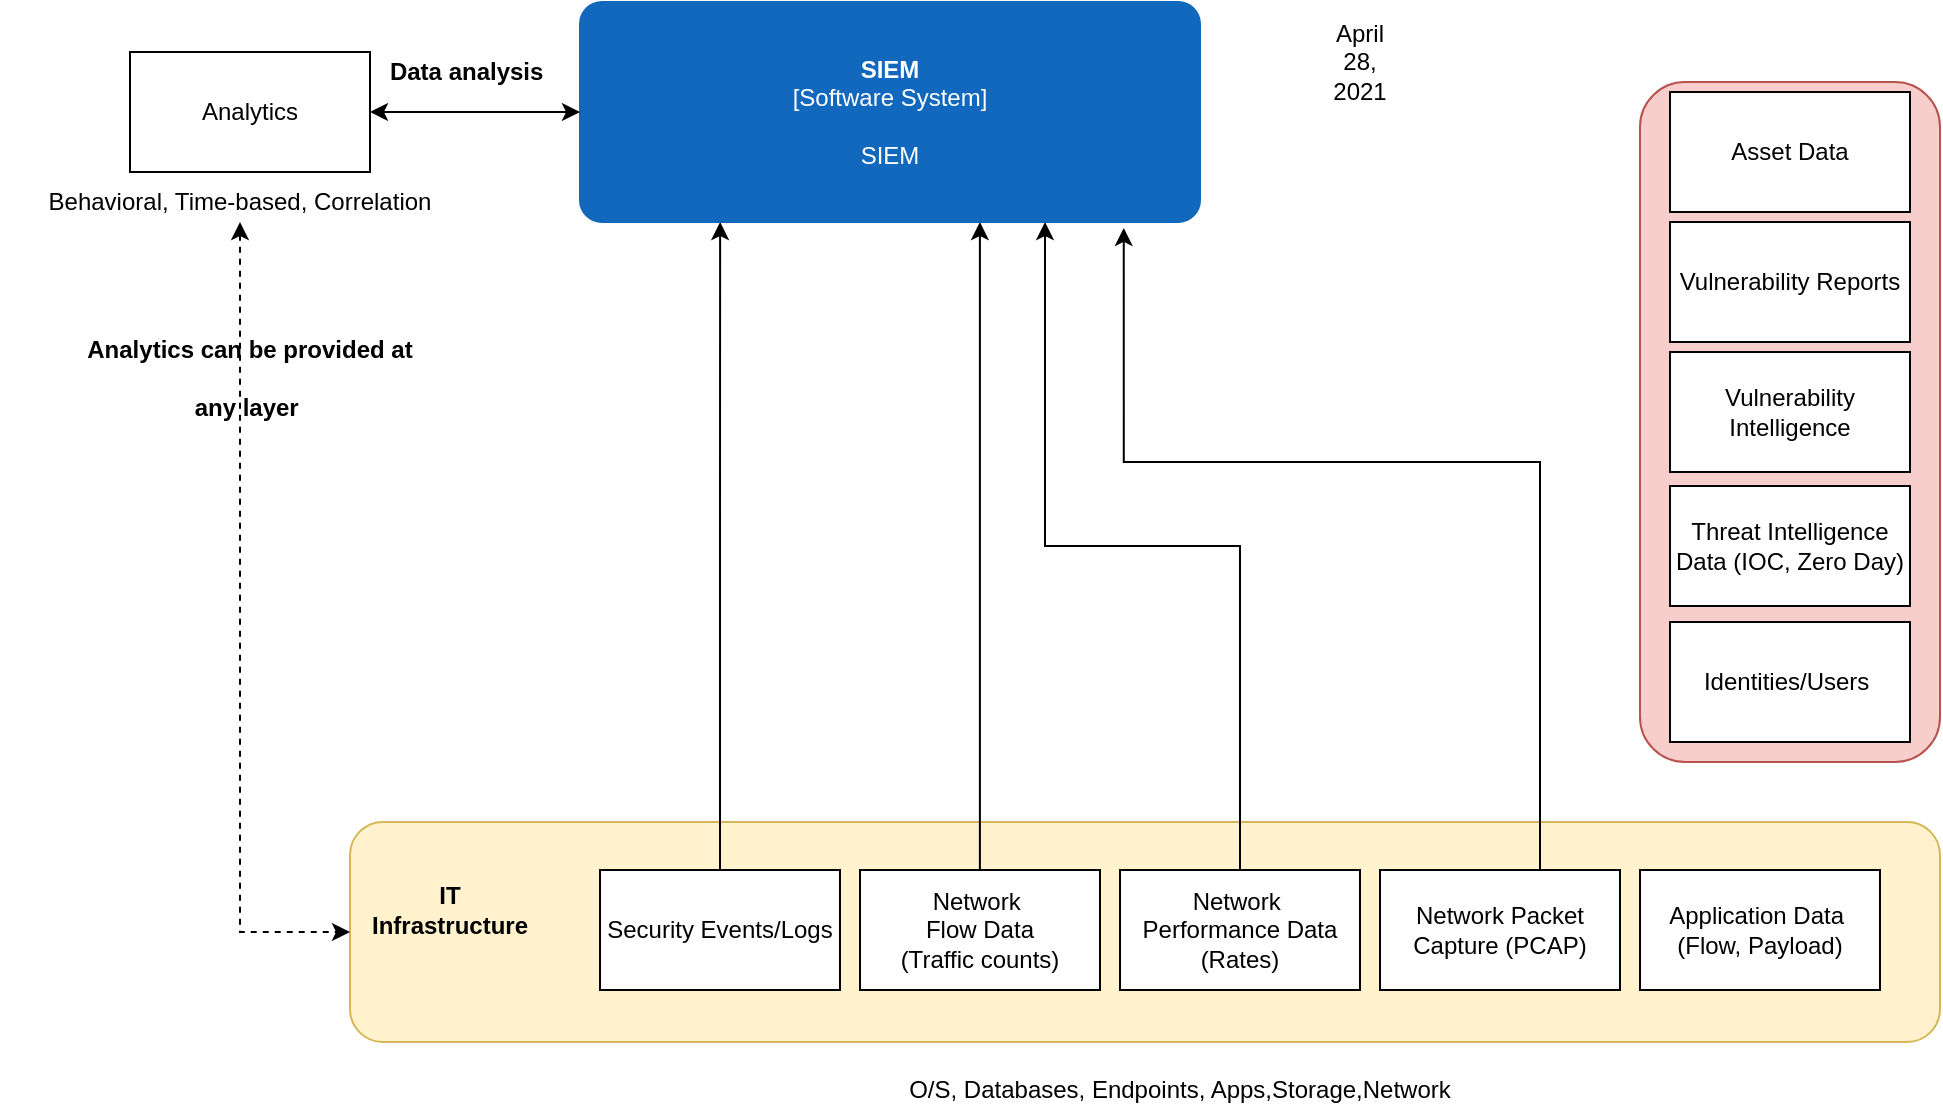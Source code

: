<mxfile version="14.6.6" type="device"><diagram id="Q8shTFfeGxzAWp1vHt7X" name="Page-1"><mxGraphModel dx="1113" dy="745" grid="1" gridSize="10" guides="1" tooltips="1" connect="1" arrows="1" fold="1" page="1" pageScale="1" pageWidth="827" pageHeight="1169" math="0" shadow="0"><root><mxCell id="0"/><mxCell id="1" parent="0"/><mxCell id="TtSGv5AC4NCDtmEX2xET-24" value="" style="rounded=1;whiteSpace=wrap;html=1;fillColor=#f8cecc;strokeColor=#b85450;" parent="1" vertex="1"><mxGeometry x="860" y="60" width="150" height="340" as="geometry"/></mxCell><mxCell id="TtSGv5AC4NCDtmEX2xET-13" value="" style="rounded=1;whiteSpace=wrap;html=1;fillColor=#fff2cc;strokeColor=#d6b656;" parent="1" vertex="1"><mxGeometry x="215" y="430" width="795" height="110" as="geometry"/></mxCell><object placeholders="1" c4Name="SIEM " c4Type="Software System" c4Description="SIEM" label="&lt;b&gt;%c4Name%&lt;/b&gt;&lt;div&gt;[%c4Type%]&lt;/div&gt;&lt;br&gt;&lt;div&gt;%c4Description%&lt;/div&gt;" id="3-iSCIKQhlm3hYiJrBrT-1"><mxCell style="rounded=1;whiteSpace=wrap;html=1;labelBackgroundColor=none;fillColor=#1168BD;fontColor=#ffffff;align=center;arcSize=10;strokeColor=#1168BD;metaEdit=1;metaData={&quot;c4Type&quot;:{&quot;editable&quot;:false}};points=[[0.25,0,0],[0.5,0,0],[0.75,0,0],[1,0.25,0],[1,0.5,0],[1,0.75,0],[0.75,1,0],[0.5,1,0],[0.25,1,0],[0,0.75,0],[0,0.5,0],[0,0.25,0]];" parent="1" vertex="1"><mxGeometry x="330" y="20" width="310" height="110" as="geometry"/></mxCell></object><mxCell id="3-iSCIKQhlm3hYiJrBrT-4" value="O/S, Databases, Endpoints, Apps,Storage,Network" style="text;html=1;strokeColor=none;fillColor=none;align=center;verticalAlign=middle;whiteSpace=wrap;rounded=0;" parent="1" vertex="1"><mxGeometry x="330" y="554" width="600" height="20" as="geometry"/></mxCell><mxCell id="TtSGv5AC4NCDtmEX2xET-8" style="edgeStyle=orthogonalEdgeStyle;rounded=0;orthogonalLoop=1;jettySize=auto;html=1;entryX=0.226;entryY=1;entryDx=0;entryDy=0;entryPerimeter=0;" parent="1" source="3-iSCIKQhlm3hYiJrBrT-6" target="3-iSCIKQhlm3hYiJrBrT-1" edge="1"><mxGeometry relative="1" as="geometry"/></mxCell><mxCell id="3-iSCIKQhlm3hYiJrBrT-6" value="Security Events/Logs" style="rounded=0;whiteSpace=wrap;html=1;" parent="1" vertex="1"><mxGeometry x="340" y="454" width="120" height="60" as="geometry"/></mxCell><mxCell id="3-iSCIKQhlm3hYiJrBrT-8" value="IT Infrastructure" style="text;html=1;strokeColor=none;fillColor=none;align=center;verticalAlign=middle;whiteSpace=wrap;rounded=0;fontStyle=1" parent="1" vertex="1"><mxGeometry x="245" y="464" width="40" height="20" as="geometry"/></mxCell><mxCell id="TtSGv5AC4NCDtmEX2xET-3" style="edgeStyle=orthogonalEdgeStyle;rounded=0;orthogonalLoop=1;jettySize=auto;html=1;entryX=0.645;entryY=1;entryDx=0;entryDy=0;entryPerimeter=0;" parent="1" source="3-iSCIKQhlm3hYiJrBrT-15" target="3-iSCIKQhlm3hYiJrBrT-1" edge="1"><mxGeometry relative="1" as="geometry"/></mxCell><mxCell id="3-iSCIKQhlm3hYiJrBrT-15" value="Network&amp;nbsp;&lt;br&gt;Flow Data&lt;br&gt;(Traffic counts)" style="rounded=0;whiteSpace=wrap;html=1;" parent="1" vertex="1"><mxGeometry x="470" y="454" width="120" height="60" as="geometry"/></mxCell><mxCell id="TtSGv5AC4NCDtmEX2xET-10" style="edgeStyle=orthogonalEdgeStyle;rounded=0;orthogonalLoop=1;jettySize=auto;html=1;startArrow=classic;startFill=1;" parent="1" source="3-iSCIKQhlm3hYiJrBrT-16" target="3-iSCIKQhlm3hYiJrBrT-1" edge="1"><mxGeometry relative="1" as="geometry"/></mxCell><mxCell id="TtSGv5AC4NCDtmEX2xET-15" style="edgeStyle=orthogonalEdgeStyle;rounded=0;orthogonalLoop=1;jettySize=auto;html=1;entryX=0;entryY=0.5;entryDx=0;entryDy=0;dashed=1;startArrow=classic;startFill=1;" parent="1" source="3-iSCIKQhlm3hYiJrBrT-18" target="TtSGv5AC4NCDtmEX2xET-13" edge="1"><mxGeometry relative="1" as="geometry"/></mxCell><mxCell id="3-iSCIKQhlm3hYiJrBrT-16" value="Analytics" style="rounded=0;whiteSpace=wrap;html=1;" parent="1" vertex="1"><mxGeometry x="105" y="45" width="120" height="60" as="geometry"/></mxCell><mxCell id="3-iSCIKQhlm3hYiJrBrT-17" value="Data analysis&amp;nbsp;" style="text;html=1;strokeColor=none;fillColor=none;align=center;verticalAlign=middle;whiteSpace=wrap;rounded=0;fontStyle=1" parent="1" vertex="1"><mxGeometry x="220" y="45" width="110" height="20" as="geometry"/></mxCell><mxCell id="TtSGv5AC4NCDtmEX2xET-5" style="edgeStyle=orthogonalEdgeStyle;rounded=0;orthogonalLoop=1;jettySize=auto;html=1;entryX=0.877;entryY=1.027;entryDx=0;entryDy=0;entryPerimeter=0;" parent="1" source="3-iSCIKQhlm3hYiJrBrT-22" target="3-iSCIKQhlm3hYiJrBrT-1" edge="1"><mxGeometry relative="1" as="geometry"><Array as="points"><mxPoint x="810" y="250"/><mxPoint x="602" y="250"/></Array></mxGeometry></mxCell><mxCell id="3-iSCIKQhlm3hYiJrBrT-22" value="Network Packet Capture (PCAP)" style="rounded=0;whiteSpace=wrap;html=1;" parent="1" vertex="1"><mxGeometry x="730" y="454" width="120" height="60" as="geometry"/></mxCell><mxCell id="3-iSCIKQhlm3hYiJrBrT-26" value="April 28, 2021" style="text;html=1;strokeColor=none;fillColor=none;align=center;verticalAlign=middle;whiteSpace=wrap;rounded=0;" parent="1" vertex="1"><mxGeometry x="700" y="40" width="40" height="20" as="geometry"/></mxCell><mxCell id="TtSGv5AC4NCDtmEX2xET-4" style="edgeStyle=orthogonalEdgeStyle;rounded=0;orthogonalLoop=1;jettySize=auto;html=1;entryX=0.75;entryY=1;entryDx=0;entryDy=0;entryPerimeter=0;" parent="1" source="TtSGv5AC4NCDtmEX2xET-2" target="3-iSCIKQhlm3hYiJrBrT-1" edge="1"><mxGeometry relative="1" as="geometry"/></mxCell><mxCell id="TtSGv5AC4NCDtmEX2xET-2" value="Network&amp;nbsp;&lt;br&gt;Performance Data&lt;br&gt;(Rates)" style="rounded=0;whiteSpace=wrap;html=1;" parent="1" vertex="1"><mxGeometry x="600" y="454" width="120" height="60" as="geometry"/></mxCell><mxCell id="TtSGv5AC4NCDtmEX2xET-6" style="edgeStyle=orthogonalEdgeStyle;rounded=0;orthogonalLoop=1;jettySize=auto;html=1;exitX=0.5;exitY=1;exitDx=0;exitDy=0;" parent="1" source="3-iSCIKQhlm3hYiJrBrT-8" target="3-iSCIKQhlm3hYiJrBrT-8" edge="1"><mxGeometry relative="1" as="geometry"/></mxCell><mxCell id="TtSGv5AC4NCDtmEX2xET-9" value="&lt;h1&gt;&lt;font style=&quot;font-size: 12px&quot;&gt;Analytics can be provided at any layer&amp;nbsp;&lt;/font&gt;&lt;/h1&gt;" style="text;html=1;strokeColor=none;fillColor=none;spacing=5;spacingTop=-20;whiteSpace=wrap;overflow=hidden;rounded=0;align=center;" parent="1" vertex="1"><mxGeometry x="70" y="170" width="190" height="70" as="geometry"/></mxCell><mxCell id="3-iSCIKQhlm3hYiJrBrT-18" value="Behavioral, Time-based, Correlation" style="text;html=1;strokeColor=none;fillColor=none;align=center;verticalAlign=middle;whiteSpace=wrap;rounded=0;" parent="1" vertex="1"><mxGeometry x="40" y="110" width="240" height="20" as="geometry"/></mxCell><mxCell id="TtSGv5AC4NCDtmEX2xET-17" value="Application Data&amp;nbsp;&lt;br&gt;(Flow, Payload)" style="rounded=0;whiteSpace=wrap;html=1;" parent="1" vertex="1"><mxGeometry x="860" y="454" width="120" height="60" as="geometry"/></mxCell><mxCell id="TtSGv5AC4NCDtmEX2xET-18" value="Asset Data" style="rounded=0;whiteSpace=wrap;html=1;" parent="1" vertex="1"><mxGeometry x="875" y="65" width="120" height="60" as="geometry"/></mxCell><mxCell id="TtSGv5AC4NCDtmEX2xET-19" value="Vulnerability Reports" style="rounded=0;whiteSpace=wrap;html=1;" parent="1" vertex="1"><mxGeometry x="875" y="130" width="120" height="60" as="geometry"/></mxCell><mxCell id="TtSGv5AC4NCDtmEX2xET-20" value="Threat Intelligence Data (IOC, Zero Day)" style="rounded=0;whiteSpace=wrap;html=1;" parent="1" vertex="1"><mxGeometry x="875" y="262" width="120" height="60" as="geometry"/></mxCell><mxCell id="TtSGv5AC4NCDtmEX2xET-21" value="Identities/Users&amp;nbsp;" style="rounded=0;whiteSpace=wrap;html=1;" parent="1" vertex="1"><mxGeometry x="875" y="330" width="120" height="60" as="geometry"/></mxCell><mxCell id="59Bs6Kdxlx0oJGpDZkFp-2" value="Vulnerability Intelligence" style="rounded=0;whiteSpace=wrap;html=1;" vertex="1" parent="1"><mxGeometry x="875" y="195" width="120" height="60" as="geometry"/></mxCell></root></mxGraphModel></diagram></mxfile>